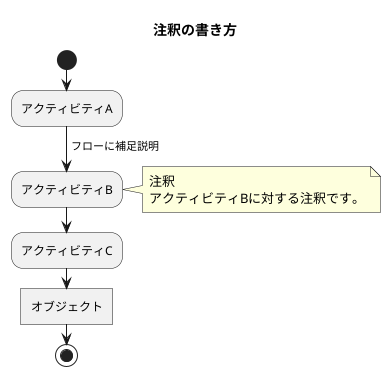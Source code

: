 @startuml 注釈
title 注釈の書き方
start
:アクティビティA;
-> フローに補足説明;
:アクティビティB;
note right
注釈
アクティビティBに対する注釈です。
end note
:アクティビティC;
:オブジェクト]
stop
@enduml